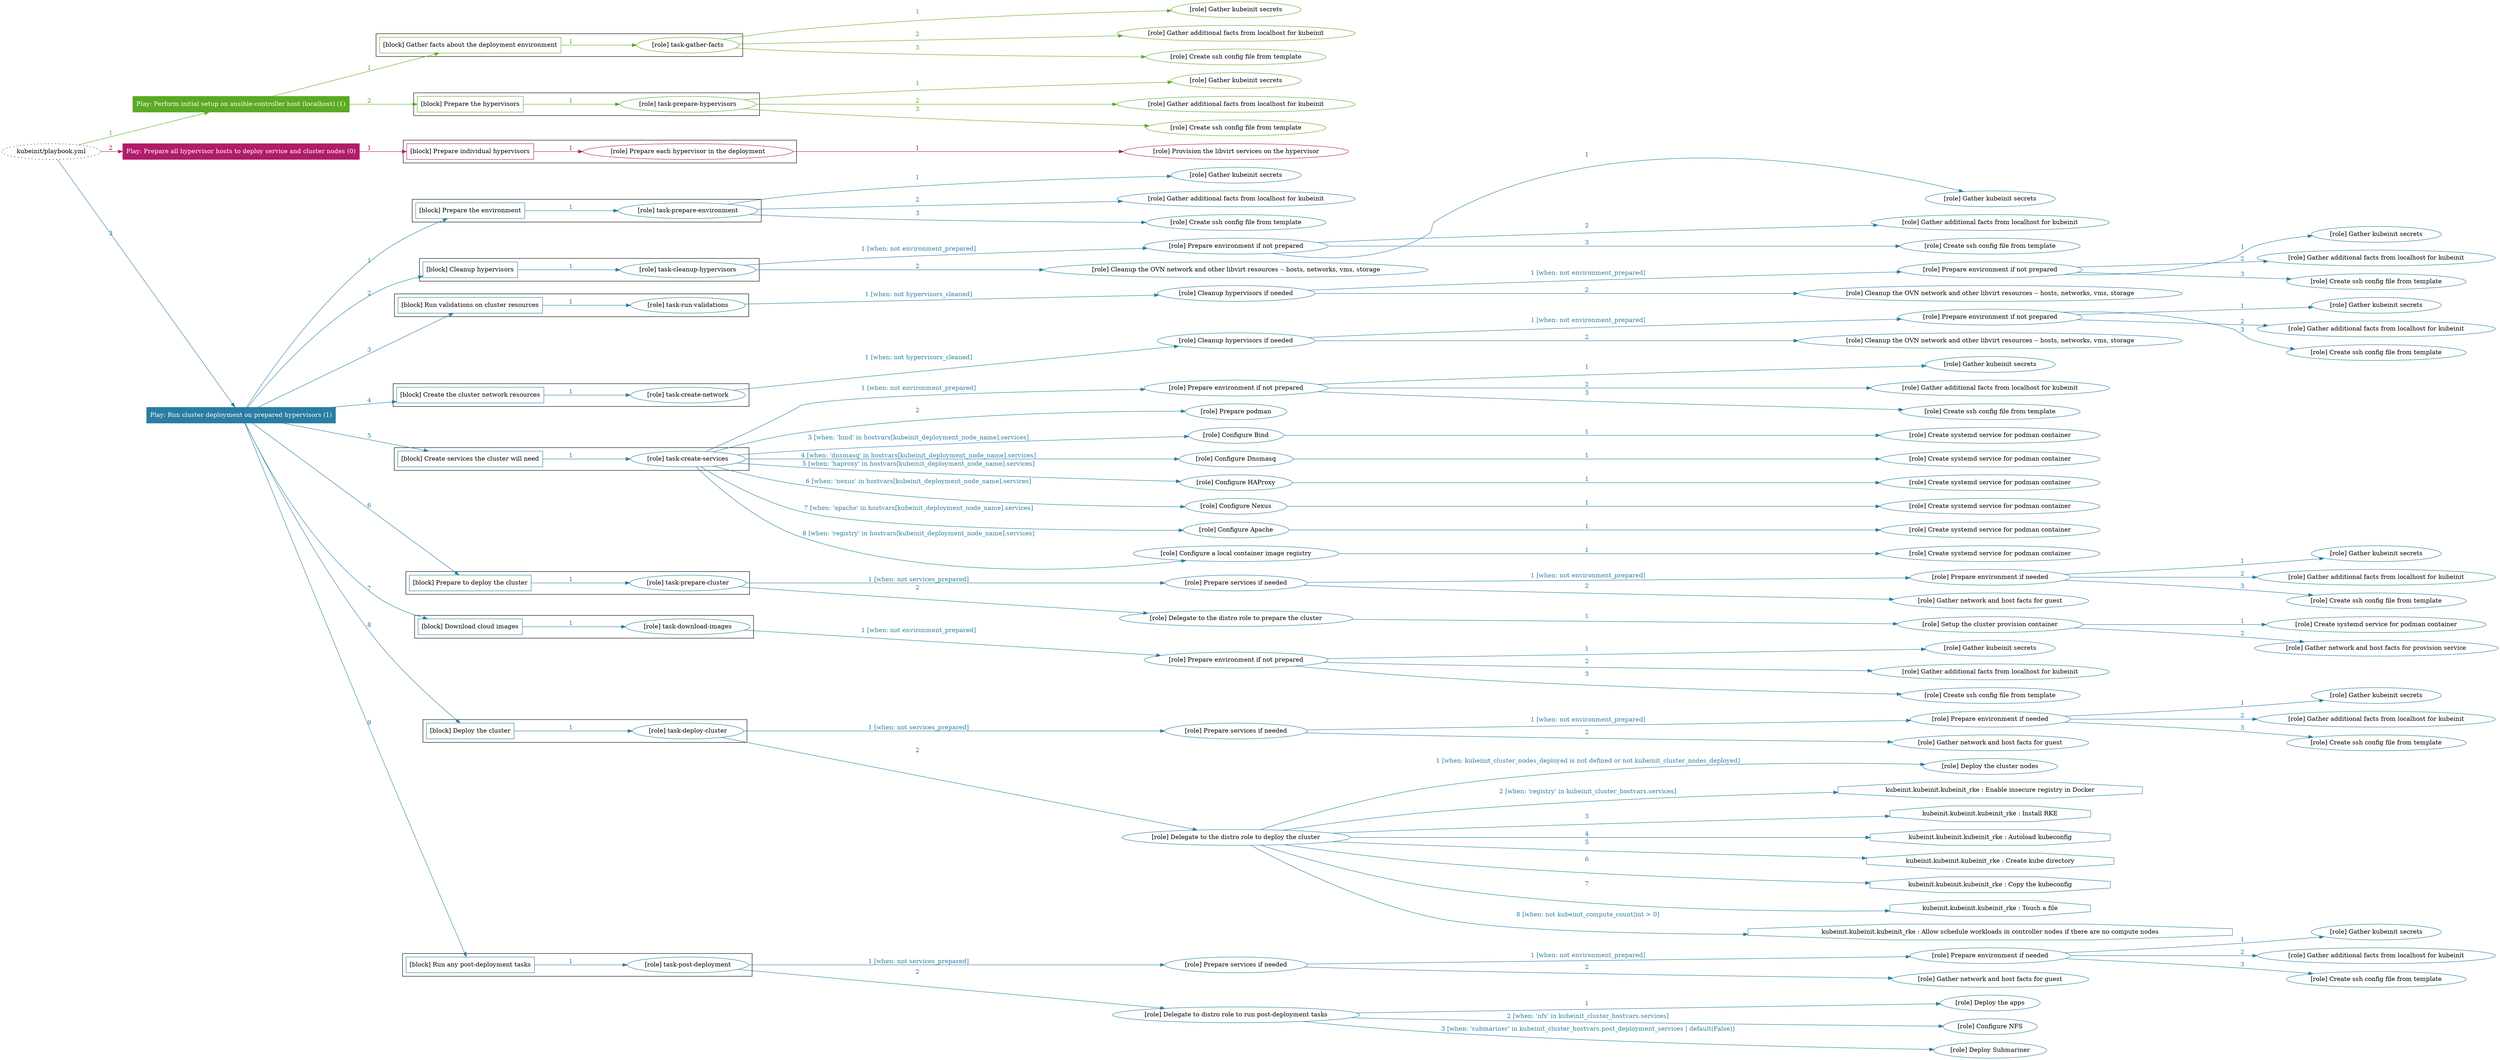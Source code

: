 digraph {
	graph [concentrate=true ordering=in rankdir=LR ratio=fill]
	edge [esep=5 sep=10]
	"kubeinit/playbook.yml" [URL="/home/runner/work/kubeinit/kubeinit/kubeinit/playbook.yml" id=playbook_17c96784 style=dotted]
	play_77491eed [label="Play: Perform initial setup on ansible-controller host (localhost) (1)" URL="/home/runner/work/kubeinit/kubeinit/kubeinit/playbook.yml" color="#5aaa22" fontcolor="#ffffff" id=play_77491eed shape=box style=filled tooltip=localhost]
	"kubeinit/playbook.yml" -> play_77491eed [label="1 " color="#5aaa22" fontcolor="#5aaa22" id=edge_b9b22451 labeltooltip="1 " tooltip="1 "]
	subgraph "Gather kubeinit secrets" {
		role_010f10ca [label="[role] Gather kubeinit secrets" URL="/home/runner/.ansible/collections/ansible_collections/kubeinit/kubeinit/roles/kubeinit_prepare/tasks/gather_kubeinit_facts.yml" color="#5aaa22" id=role_010f10ca tooltip="Gather kubeinit secrets"]
	}
	subgraph "Gather additional facts from localhost for kubeinit" {
		role_399d0f3b [label="[role] Gather additional facts from localhost for kubeinit" URL="/home/runner/.ansible/collections/ansible_collections/kubeinit/kubeinit/roles/kubeinit_prepare/tasks/gather_kubeinit_facts.yml" color="#5aaa22" id=role_399d0f3b tooltip="Gather additional facts from localhost for kubeinit"]
	}
	subgraph "Create ssh config file from template" {
		role_01bafe9a [label="[role] Create ssh config file from template" URL="/home/runner/.ansible/collections/ansible_collections/kubeinit/kubeinit/roles/kubeinit_prepare/tasks/gather_kubeinit_facts.yml" color="#5aaa22" id=role_01bafe9a tooltip="Create ssh config file from template"]
	}
	subgraph "task-gather-facts" {
		role_a83ca720 [label="[role] task-gather-facts" URL="/home/runner/work/kubeinit/kubeinit/kubeinit/playbook.yml" color="#5aaa22" id=role_a83ca720 tooltip="task-gather-facts"]
		role_a83ca720 -> role_010f10ca [label="1 " color="#5aaa22" fontcolor="#5aaa22" id=edge_f2e359c3 labeltooltip="1 " tooltip="1 "]
		role_a83ca720 -> role_399d0f3b [label="2 " color="#5aaa22" fontcolor="#5aaa22" id=edge_d7a84f28 labeltooltip="2 " tooltip="2 "]
		role_a83ca720 -> role_01bafe9a [label="3 " color="#5aaa22" fontcolor="#5aaa22" id=edge_1fde7aeb labeltooltip="3 " tooltip="3 "]
	}
	subgraph "Gather kubeinit secrets" {
		role_2a2aa34a [label="[role] Gather kubeinit secrets" URL="/home/runner/.ansible/collections/ansible_collections/kubeinit/kubeinit/roles/kubeinit_prepare/tasks/gather_kubeinit_facts.yml" color="#5aaa22" id=role_2a2aa34a tooltip="Gather kubeinit secrets"]
	}
	subgraph "Gather additional facts from localhost for kubeinit" {
		role_fb98f103 [label="[role] Gather additional facts from localhost for kubeinit" URL="/home/runner/.ansible/collections/ansible_collections/kubeinit/kubeinit/roles/kubeinit_prepare/tasks/gather_kubeinit_facts.yml" color="#5aaa22" id=role_fb98f103 tooltip="Gather additional facts from localhost for kubeinit"]
	}
	subgraph "Create ssh config file from template" {
		role_656003a0 [label="[role] Create ssh config file from template" URL="/home/runner/.ansible/collections/ansible_collections/kubeinit/kubeinit/roles/kubeinit_prepare/tasks/gather_kubeinit_facts.yml" color="#5aaa22" id=role_656003a0 tooltip="Create ssh config file from template"]
	}
	subgraph "task-prepare-hypervisors" {
		role_bb2dfaf3 [label="[role] task-prepare-hypervisors" URL="/home/runner/work/kubeinit/kubeinit/kubeinit/playbook.yml" color="#5aaa22" id=role_bb2dfaf3 tooltip="task-prepare-hypervisors"]
		role_bb2dfaf3 -> role_2a2aa34a [label="1 " color="#5aaa22" fontcolor="#5aaa22" id=edge_a7d02ee1 labeltooltip="1 " tooltip="1 "]
		role_bb2dfaf3 -> role_fb98f103 [label="2 " color="#5aaa22" fontcolor="#5aaa22" id=edge_bf2903bf labeltooltip="2 " tooltip="2 "]
		role_bb2dfaf3 -> role_656003a0 [label="3 " color="#5aaa22" fontcolor="#5aaa22" id=edge_8415d4d3 labeltooltip="3 " tooltip="3 "]
	}
	subgraph "Play: Perform initial setup on ansible-controller host (localhost) (1)" {
		play_77491eed -> block_bcf88125 [label=1 color="#5aaa22" fontcolor="#5aaa22" id=edge_2ffa8a79 labeltooltip=1 tooltip=1]
		subgraph cluster_block_bcf88125 {
			block_bcf88125 [label="[block] Gather facts about the deployment environment" URL="/home/runner/work/kubeinit/kubeinit/kubeinit/playbook.yml" color="#5aaa22" id=block_bcf88125 labeltooltip="Gather facts about the deployment environment" shape=box tooltip="Gather facts about the deployment environment"]
			block_bcf88125 -> role_a83ca720 [label="1 " color="#5aaa22" fontcolor="#5aaa22" id=edge_fefb05e7 labeltooltip="1 " tooltip="1 "]
		}
		play_77491eed -> block_7843be95 [label=2 color="#5aaa22" fontcolor="#5aaa22" id=edge_251ee281 labeltooltip=2 tooltip=2]
		subgraph cluster_block_7843be95 {
			block_7843be95 [label="[block] Prepare the hypervisors" URL="/home/runner/work/kubeinit/kubeinit/kubeinit/playbook.yml" color="#5aaa22" id=block_7843be95 labeltooltip="Prepare the hypervisors" shape=box tooltip="Prepare the hypervisors"]
			block_7843be95 -> role_bb2dfaf3 [label="1 " color="#5aaa22" fontcolor="#5aaa22" id=edge_2434dcb3 labeltooltip="1 " tooltip="1 "]
		}
	}
	play_a7db37e9 [label="Play: Prepare all hypervisor hosts to deploy service and cluster nodes (0)" URL="/home/runner/work/kubeinit/kubeinit/kubeinit/playbook.yml" color="#b11b6a" fontcolor="#ffffff" id=play_a7db37e9 shape=box style=filled tooltip="Play: Prepare all hypervisor hosts to deploy service and cluster nodes (0)"]
	"kubeinit/playbook.yml" -> play_a7db37e9 [label="2 " color="#b11b6a" fontcolor="#b11b6a" id=edge_2d1c1b5b labeltooltip="2 " tooltip="2 "]
	subgraph "Provision the libvirt services on the hypervisor" {
		role_a1be85ea [label="[role] Provision the libvirt services on the hypervisor" URL="/home/runner/.ansible/collections/ansible_collections/kubeinit/kubeinit/roles/kubeinit_prepare/tasks/prepare_hypervisor.yml" color="#b11b6a" id=role_a1be85ea tooltip="Provision the libvirt services on the hypervisor"]
	}
	subgraph "Prepare each hypervisor in the deployment" {
		role_aac36e6b [label="[role] Prepare each hypervisor in the deployment" URL="/home/runner/work/kubeinit/kubeinit/kubeinit/playbook.yml" color="#b11b6a" id=role_aac36e6b tooltip="Prepare each hypervisor in the deployment"]
		role_aac36e6b -> role_a1be85ea [label="1 " color="#b11b6a" fontcolor="#b11b6a" id=edge_8ebe1e64 labeltooltip="1 " tooltip="1 "]
	}
	subgraph "Play: Prepare all hypervisor hosts to deploy service and cluster nodes (0)" {
		play_a7db37e9 -> block_8566c6f6 [label=1 color="#b11b6a" fontcolor="#b11b6a" id=edge_8c722bc6 labeltooltip=1 tooltip=1]
		subgraph cluster_block_8566c6f6 {
			block_8566c6f6 [label="[block] Prepare individual hypervisors" URL="/home/runner/work/kubeinit/kubeinit/kubeinit/playbook.yml" color="#b11b6a" id=block_8566c6f6 labeltooltip="Prepare individual hypervisors" shape=box tooltip="Prepare individual hypervisors"]
			block_8566c6f6 -> role_aac36e6b [label="1 " color="#b11b6a" fontcolor="#b11b6a" id=edge_4710cbb8 labeltooltip="1 " tooltip="1 "]
		}
	}
	play_022b2c1c [label="Play: Run cluster deployment on prepared hypervisors (1)" URL="/home/runner/work/kubeinit/kubeinit/kubeinit/playbook.yml" color="#2a7da2" fontcolor="#ffffff" id=play_022b2c1c shape=box style=filled tooltip=localhost]
	"kubeinit/playbook.yml" -> play_022b2c1c [label="3 " color="#2a7da2" fontcolor="#2a7da2" id=edge_e1252b72 labeltooltip="3 " tooltip="3 "]
	subgraph "Gather kubeinit secrets" {
		role_6cf09c3c [label="[role] Gather kubeinit secrets" URL="/home/runner/.ansible/collections/ansible_collections/kubeinit/kubeinit/roles/kubeinit_prepare/tasks/gather_kubeinit_facts.yml" color="#2a7da2" id=role_6cf09c3c tooltip="Gather kubeinit secrets"]
	}
	subgraph "Gather additional facts from localhost for kubeinit" {
		role_9a3c22f9 [label="[role] Gather additional facts from localhost for kubeinit" URL="/home/runner/.ansible/collections/ansible_collections/kubeinit/kubeinit/roles/kubeinit_prepare/tasks/gather_kubeinit_facts.yml" color="#2a7da2" id=role_9a3c22f9 tooltip="Gather additional facts from localhost for kubeinit"]
	}
	subgraph "Create ssh config file from template" {
		role_8b0f918f [label="[role] Create ssh config file from template" URL="/home/runner/.ansible/collections/ansible_collections/kubeinit/kubeinit/roles/kubeinit_prepare/tasks/gather_kubeinit_facts.yml" color="#2a7da2" id=role_8b0f918f tooltip="Create ssh config file from template"]
	}
	subgraph "task-prepare-environment" {
		role_ede03954 [label="[role] task-prepare-environment" URL="/home/runner/work/kubeinit/kubeinit/kubeinit/playbook.yml" color="#2a7da2" id=role_ede03954 tooltip="task-prepare-environment"]
		role_ede03954 -> role_6cf09c3c [label="1 " color="#2a7da2" fontcolor="#2a7da2" id=edge_3b803fa4 labeltooltip="1 " tooltip="1 "]
		role_ede03954 -> role_9a3c22f9 [label="2 " color="#2a7da2" fontcolor="#2a7da2" id=edge_bc1b309b labeltooltip="2 " tooltip="2 "]
		role_ede03954 -> role_8b0f918f [label="3 " color="#2a7da2" fontcolor="#2a7da2" id=edge_3fe2ad9d labeltooltip="3 " tooltip="3 "]
	}
	subgraph "Gather kubeinit secrets" {
		role_bdcfa34c [label="[role] Gather kubeinit secrets" URL="/home/runner/.ansible/collections/ansible_collections/kubeinit/kubeinit/roles/kubeinit_prepare/tasks/gather_kubeinit_facts.yml" color="#2a7da2" id=role_bdcfa34c tooltip="Gather kubeinit secrets"]
	}
	subgraph "Gather additional facts from localhost for kubeinit" {
		role_be23842f [label="[role] Gather additional facts from localhost for kubeinit" URL="/home/runner/.ansible/collections/ansible_collections/kubeinit/kubeinit/roles/kubeinit_prepare/tasks/gather_kubeinit_facts.yml" color="#2a7da2" id=role_be23842f tooltip="Gather additional facts from localhost for kubeinit"]
	}
	subgraph "Create ssh config file from template" {
		role_3567080c [label="[role] Create ssh config file from template" URL="/home/runner/.ansible/collections/ansible_collections/kubeinit/kubeinit/roles/kubeinit_prepare/tasks/gather_kubeinit_facts.yml" color="#2a7da2" id=role_3567080c tooltip="Create ssh config file from template"]
	}
	subgraph "Prepare environment if not prepared" {
		role_73759715 [label="[role] Prepare environment if not prepared" URL="/home/runner/.ansible/collections/ansible_collections/kubeinit/kubeinit/roles/kubeinit_prepare/tasks/cleanup_hypervisors.yml" color="#2a7da2" id=role_73759715 tooltip="Prepare environment if not prepared"]
		role_73759715 -> role_bdcfa34c [label="1 " color="#2a7da2" fontcolor="#2a7da2" id=edge_7ef27d9a labeltooltip="1 " tooltip="1 "]
		role_73759715 -> role_be23842f [label="2 " color="#2a7da2" fontcolor="#2a7da2" id=edge_d264904c labeltooltip="2 " tooltip="2 "]
		role_73759715 -> role_3567080c [label="3 " color="#2a7da2" fontcolor="#2a7da2" id=edge_3162a91a labeltooltip="3 " tooltip="3 "]
	}
	subgraph "Cleanup the OVN network and other libvirt resources -- hosts, networks, vms, storage" {
		role_83e9fc64 [label="[role] Cleanup the OVN network and other libvirt resources -- hosts, networks, vms, storage" URL="/home/runner/.ansible/collections/ansible_collections/kubeinit/kubeinit/roles/kubeinit_prepare/tasks/cleanup_hypervisors.yml" color="#2a7da2" id=role_83e9fc64 tooltip="Cleanup the OVN network and other libvirt resources -- hosts, networks, vms, storage"]
	}
	subgraph "task-cleanup-hypervisors" {
		role_bb4ea113 [label="[role] task-cleanup-hypervisors" URL="/home/runner/work/kubeinit/kubeinit/kubeinit/playbook.yml" color="#2a7da2" id=role_bb4ea113 tooltip="task-cleanup-hypervisors"]
		role_bb4ea113 -> role_73759715 [label="1 [when: not environment_prepared]" color="#2a7da2" fontcolor="#2a7da2" id=edge_c28b2eb6 labeltooltip="1 [when: not environment_prepared]" tooltip="1 [when: not environment_prepared]"]
		role_bb4ea113 -> role_83e9fc64 [label="2 " color="#2a7da2" fontcolor="#2a7da2" id=edge_feff3a68 labeltooltip="2 " tooltip="2 "]
	}
	subgraph "Gather kubeinit secrets" {
		role_bf75ba80 [label="[role] Gather kubeinit secrets" URL="/home/runner/.ansible/collections/ansible_collections/kubeinit/kubeinit/roles/kubeinit_prepare/tasks/gather_kubeinit_facts.yml" color="#2a7da2" id=role_bf75ba80 tooltip="Gather kubeinit secrets"]
	}
	subgraph "Gather additional facts from localhost for kubeinit" {
		role_d06ac093 [label="[role] Gather additional facts from localhost for kubeinit" URL="/home/runner/.ansible/collections/ansible_collections/kubeinit/kubeinit/roles/kubeinit_prepare/tasks/gather_kubeinit_facts.yml" color="#2a7da2" id=role_d06ac093 tooltip="Gather additional facts from localhost for kubeinit"]
	}
	subgraph "Create ssh config file from template" {
		role_9cdb367f [label="[role] Create ssh config file from template" URL="/home/runner/.ansible/collections/ansible_collections/kubeinit/kubeinit/roles/kubeinit_prepare/tasks/gather_kubeinit_facts.yml" color="#2a7da2" id=role_9cdb367f tooltip="Create ssh config file from template"]
	}
	subgraph "Prepare environment if not prepared" {
		role_56cca778 [label="[role] Prepare environment if not prepared" URL="/home/runner/.ansible/collections/ansible_collections/kubeinit/kubeinit/roles/kubeinit_prepare/tasks/cleanup_hypervisors.yml" color="#2a7da2" id=role_56cca778 tooltip="Prepare environment if not prepared"]
		role_56cca778 -> role_bf75ba80 [label="1 " color="#2a7da2" fontcolor="#2a7da2" id=edge_d51758a8 labeltooltip="1 " tooltip="1 "]
		role_56cca778 -> role_d06ac093 [label="2 " color="#2a7da2" fontcolor="#2a7da2" id=edge_1248e8f6 labeltooltip="2 " tooltip="2 "]
		role_56cca778 -> role_9cdb367f [label="3 " color="#2a7da2" fontcolor="#2a7da2" id=edge_3a158aa3 labeltooltip="3 " tooltip="3 "]
	}
	subgraph "Cleanup the OVN network and other libvirt resources -- hosts, networks, vms, storage" {
		role_aafecb12 [label="[role] Cleanup the OVN network and other libvirt resources -- hosts, networks, vms, storage" URL="/home/runner/.ansible/collections/ansible_collections/kubeinit/kubeinit/roles/kubeinit_prepare/tasks/cleanup_hypervisors.yml" color="#2a7da2" id=role_aafecb12 tooltip="Cleanup the OVN network and other libvirt resources -- hosts, networks, vms, storage"]
	}
	subgraph "Cleanup hypervisors if needed" {
		role_97bed82f [label="[role] Cleanup hypervisors if needed" URL="/home/runner/.ansible/collections/ansible_collections/kubeinit/kubeinit/roles/kubeinit_validations/tasks/main.yml" color="#2a7da2" id=role_97bed82f tooltip="Cleanup hypervisors if needed"]
		role_97bed82f -> role_56cca778 [label="1 [when: not environment_prepared]" color="#2a7da2" fontcolor="#2a7da2" id=edge_40aa859e labeltooltip="1 [when: not environment_prepared]" tooltip="1 [when: not environment_prepared]"]
		role_97bed82f -> role_aafecb12 [label="2 " color="#2a7da2" fontcolor="#2a7da2" id=edge_822a46cd labeltooltip="2 " tooltip="2 "]
	}
	subgraph "task-run-validations" {
		role_c7cd1027 [label="[role] task-run-validations" URL="/home/runner/work/kubeinit/kubeinit/kubeinit/playbook.yml" color="#2a7da2" id=role_c7cd1027 tooltip="task-run-validations"]
		role_c7cd1027 -> role_97bed82f [label="1 [when: not hypervisors_cleaned]" color="#2a7da2" fontcolor="#2a7da2" id=edge_b07f6e57 labeltooltip="1 [when: not hypervisors_cleaned]" tooltip="1 [when: not hypervisors_cleaned]"]
	}
	subgraph "Gather kubeinit secrets" {
		role_6fb55ca1 [label="[role] Gather kubeinit secrets" URL="/home/runner/.ansible/collections/ansible_collections/kubeinit/kubeinit/roles/kubeinit_prepare/tasks/gather_kubeinit_facts.yml" color="#2a7da2" id=role_6fb55ca1 tooltip="Gather kubeinit secrets"]
	}
	subgraph "Gather additional facts from localhost for kubeinit" {
		role_3536e2f0 [label="[role] Gather additional facts from localhost for kubeinit" URL="/home/runner/.ansible/collections/ansible_collections/kubeinit/kubeinit/roles/kubeinit_prepare/tasks/gather_kubeinit_facts.yml" color="#2a7da2" id=role_3536e2f0 tooltip="Gather additional facts from localhost for kubeinit"]
	}
	subgraph "Create ssh config file from template" {
		role_1c5fe2ae [label="[role] Create ssh config file from template" URL="/home/runner/.ansible/collections/ansible_collections/kubeinit/kubeinit/roles/kubeinit_prepare/tasks/gather_kubeinit_facts.yml" color="#2a7da2" id=role_1c5fe2ae tooltip="Create ssh config file from template"]
	}
	subgraph "Prepare environment if not prepared" {
		role_9ebda597 [label="[role] Prepare environment if not prepared" URL="/home/runner/.ansible/collections/ansible_collections/kubeinit/kubeinit/roles/kubeinit_prepare/tasks/cleanup_hypervisors.yml" color="#2a7da2" id=role_9ebda597 tooltip="Prepare environment if not prepared"]
		role_9ebda597 -> role_6fb55ca1 [label="1 " color="#2a7da2" fontcolor="#2a7da2" id=edge_c22968f5 labeltooltip="1 " tooltip="1 "]
		role_9ebda597 -> role_3536e2f0 [label="2 " color="#2a7da2" fontcolor="#2a7da2" id=edge_27132d54 labeltooltip="2 " tooltip="2 "]
		role_9ebda597 -> role_1c5fe2ae [label="3 " color="#2a7da2" fontcolor="#2a7da2" id=edge_da7d6b30 labeltooltip="3 " tooltip="3 "]
	}
	subgraph "Cleanup the OVN network and other libvirt resources -- hosts, networks, vms, storage" {
		role_ab019db7 [label="[role] Cleanup the OVN network and other libvirt resources -- hosts, networks, vms, storage" URL="/home/runner/.ansible/collections/ansible_collections/kubeinit/kubeinit/roles/kubeinit_prepare/tasks/cleanup_hypervisors.yml" color="#2a7da2" id=role_ab019db7 tooltip="Cleanup the OVN network and other libvirt resources -- hosts, networks, vms, storage"]
	}
	subgraph "Cleanup hypervisors if needed" {
		role_25e1427f [label="[role] Cleanup hypervisors if needed" URL="/home/runner/.ansible/collections/ansible_collections/kubeinit/kubeinit/roles/kubeinit_libvirt/tasks/create_network.yml" color="#2a7da2" id=role_25e1427f tooltip="Cleanup hypervisors if needed"]
		role_25e1427f -> role_9ebda597 [label="1 [when: not environment_prepared]" color="#2a7da2" fontcolor="#2a7da2" id=edge_535d81a6 labeltooltip="1 [when: not environment_prepared]" tooltip="1 [when: not environment_prepared]"]
		role_25e1427f -> role_ab019db7 [label="2 " color="#2a7da2" fontcolor="#2a7da2" id=edge_22d8e839 labeltooltip="2 " tooltip="2 "]
	}
	subgraph "task-create-network" {
		role_d77b6f84 [label="[role] task-create-network" URL="/home/runner/work/kubeinit/kubeinit/kubeinit/playbook.yml" color="#2a7da2" id=role_d77b6f84 tooltip="task-create-network"]
		role_d77b6f84 -> role_25e1427f [label="1 [when: not hypervisors_cleaned]" color="#2a7da2" fontcolor="#2a7da2" id=edge_63b6e483 labeltooltip="1 [when: not hypervisors_cleaned]" tooltip="1 [when: not hypervisors_cleaned]"]
	}
	subgraph "Gather kubeinit secrets" {
		role_3e529ff2 [label="[role] Gather kubeinit secrets" URL="/home/runner/.ansible/collections/ansible_collections/kubeinit/kubeinit/roles/kubeinit_prepare/tasks/gather_kubeinit_facts.yml" color="#2a7da2" id=role_3e529ff2 tooltip="Gather kubeinit secrets"]
	}
	subgraph "Gather additional facts from localhost for kubeinit" {
		role_299638a3 [label="[role] Gather additional facts from localhost for kubeinit" URL="/home/runner/.ansible/collections/ansible_collections/kubeinit/kubeinit/roles/kubeinit_prepare/tasks/gather_kubeinit_facts.yml" color="#2a7da2" id=role_299638a3 tooltip="Gather additional facts from localhost for kubeinit"]
	}
	subgraph "Create ssh config file from template" {
		role_69fc6cd5 [label="[role] Create ssh config file from template" URL="/home/runner/.ansible/collections/ansible_collections/kubeinit/kubeinit/roles/kubeinit_prepare/tasks/gather_kubeinit_facts.yml" color="#2a7da2" id=role_69fc6cd5 tooltip="Create ssh config file from template"]
	}
	subgraph "Prepare environment if not prepared" {
		role_3a041237 [label="[role] Prepare environment if not prepared" URL="/home/runner/.ansible/collections/ansible_collections/kubeinit/kubeinit/roles/kubeinit_services/tasks/main.yml" color="#2a7da2" id=role_3a041237 tooltip="Prepare environment if not prepared"]
		role_3a041237 -> role_3e529ff2 [label="1 " color="#2a7da2" fontcolor="#2a7da2" id=edge_31a2d649 labeltooltip="1 " tooltip="1 "]
		role_3a041237 -> role_299638a3 [label="2 " color="#2a7da2" fontcolor="#2a7da2" id=edge_fcc72587 labeltooltip="2 " tooltip="2 "]
		role_3a041237 -> role_69fc6cd5 [label="3 " color="#2a7da2" fontcolor="#2a7da2" id=edge_129d3959 labeltooltip="3 " tooltip="3 "]
	}
	subgraph "Prepare podman" {
		role_476f9d31 [label="[role] Prepare podman" URL="/home/runner/.ansible/collections/ansible_collections/kubeinit/kubeinit/roles/kubeinit_services/tasks/00_create_service_pod.yml" color="#2a7da2" id=role_476f9d31 tooltip="Prepare podman"]
	}
	subgraph "Create systemd service for podman container" {
		role_4fb83317 [label="[role] Create systemd service for podman container" URL="/home/runner/.ansible/collections/ansible_collections/kubeinit/kubeinit/roles/kubeinit_bind/tasks/main.yml" color="#2a7da2" id=role_4fb83317 tooltip="Create systemd service for podman container"]
	}
	subgraph "Configure Bind" {
		role_f2176867 [label="[role] Configure Bind" URL="/home/runner/.ansible/collections/ansible_collections/kubeinit/kubeinit/roles/kubeinit_services/tasks/start_services_containers.yml" color="#2a7da2" id=role_f2176867 tooltip="Configure Bind"]
		role_f2176867 -> role_4fb83317 [label="1 " color="#2a7da2" fontcolor="#2a7da2" id=edge_64c4d632 labeltooltip="1 " tooltip="1 "]
	}
	subgraph "Create systemd service for podman container" {
		role_83088dcb [label="[role] Create systemd service for podman container" URL="/home/runner/.ansible/collections/ansible_collections/kubeinit/kubeinit/roles/kubeinit_dnsmasq/tasks/main.yml" color="#2a7da2" id=role_83088dcb tooltip="Create systemd service for podman container"]
	}
	subgraph "Configure Dnsmasq" {
		role_6344742e [label="[role] Configure Dnsmasq" URL="/home/runner/.ansible/collections/ansible_collections/kubeinit/kubeinit/roles/kubeinit_services/tasks/start_services_containers.yml" color="#2a7da2" id=role_6344742e tooltip="Configure Dnsmasq"]
		role_6344742e -> role_83088dcb [label="1 " color="#2a7da2" fontcolor="#2a7da2" id=edge_dc2d3efb labeltooltip="1 " tooltip="1 "]
	}
	subgraph "Create systemd service for podman container" {
		role_6529af34 [label="[role] Create systemd service for podman container" URL="/home/runner/.ansible/collections/ansible_collections/kubeinit/kubeinit/roles/kubeinit_haproxy/tasks/main.yml" color="#2a7da2" id=role_6529af34 tooltip="Create systemd service for podman container"]
	}
	subgraph "Configure HAProxy" {
		role_67da349c [label="[role] Configure HAProxy" URL="/home/runner/.ansible/collections/ansible_collections/kubeinit/kubeinit/roles/kubeinit_services/tasks/start_services_containers.yml" color="#2a7da2" id=role_67da349c tooltip="Configure HAProxy"]
		role_67da349c -> role_6529af34 [label="1 " color="#2a7da2" fontcolor="#2a7da2" id=edge_13891b1d labeltooltip="1 " tooltip="1 "]
	}
	subgraph "Create systemd service for podman container" {
		role_23d42ec1 [label="[role] Create systemd service for podman container" URL="/home/runner/.ansible/collections/ansible_collections/kubeinit/kubeinit/roles/kubeinit_nexus/tasks/main.yml" color="#2a7da2" id=role_23d42ec1 tooltip="Create systemd service for podman container"]
	}
	subgraph "Configure Nexus" {
		role_d651bd5a [label="[role] Configure Nexus" URL="/home/runner/.ansible/collections/ansible_collections/kubeinit/kubeinit/roles/kubeinit_services/tasks/start_services_containers.yml" color="#2a7da2" id=role_d651bd5a tooltip="Configure Nexus"]
		role_d651bd5a -> role_23d42ec1 [label="1 " color="#2a7da2" fontcolor="#2a7da2" id=edge_a85eb536 labeltooltip="1 " tooltip="1 "]
	}
	subgraph "Create systemd service for podman container" {
		role_f07ad4a4 [label="[role] Create systemd service for podman container" URL="/home/runner/.ansible/collections/ansible_collections/kubeinit/kubeinit/roles/kubeinit_apache/tasks/main.yml" color="#2a7da2" id=role_f07ad4a4 tooltip="Create systemd service for podman container"]
	}
	subgraph "Configure Apache" {
		role_30d9362d [label="[role] Configure Apache" URL="/home/runner/.ansible/collections/ansible_collections/kubeinit/kubeinit/roles/kubeinit_services/tasks/start_services_containers.yml" color="#2a7da2" id=role_30d9362d tooltip="Configure Apache"]
		role_30d9362d -> role_f07ad4a4 [label="1 " color="#2a7da2" fontcolor="#2a7da2" id=edge_ca0192bb labeltooltip="1 " tooltip="1 "]
	}
	subgraph "Create systemd service for podman container" {
		role_05140642 [label="[role] Create systemd service for podman container" URL="/home/runner/.ansible/collections/ansible_collections/kubeinit/kubeinit/roles/kubeinit_registry/tasks/main.yml" color="#2a7da2" id=role_05140642 tooltip="Create systemd service for podman container"]
	}
	subgraph "Configure a local container image registry" {
		role_a17b5709 [label="[role] Configure a local container image registry" URL="/home/runner/.ansible/collections/ansible_collections/kubeinit/kubeinit/roles/kubeinit_services/tasks/start_services_containers.yml" color="#2a7da2" id=role_a17b5709 tooltip="Configure a local container image registry"]
		role_a17b5709 -> role_05140642 [label="1 " color="#2a7da2" fontcolor="#2a7da2" id=edge_d07334e3 labeltooltip="1 " tooltip="1 "]
	}
	subgraph "task-create-services" {
		role_ef91f20f [label="[role] task-create-services" URL="/home/runner/work/kubeinit/kubeinit/kubeinit/playbook.yml" color="#2a7da2" id=role_ef91f20f tooltip="task-create-services"]
		role_ef91f20f -> role_3a041237 [label="1 [when: not environment_prepared]" color="#2a7da2" fontcolor="#2a7da2" id=edge_4a9178dc labeltooltip="1 [when: not environment_prepared]" tooltip="1 [when: not environment_prepared]"]
		role_ef91f20f -> role_476f9d31 [label="2 " color="#2a7da2" fontcolor="#2a7da2" id=edge_62c9f1b4 labeltooltip="2 " tooltip="2 "]
		role_ef91f20f -> role_f2176867 [label="3 [when: 'bind' in hostvars[kubeinit_deployment_node_name].services]" color="#2a7da2" fontcolor="#2a7da2" id=edge_78dc7600 labeltooltip="3 [when: 'bind' in hostvars[kubeinit_deployment_node_name].services]" tooltip="3 [when: 'bind' in hostvars[kubeinit_deployment_node_name].services]"]
		role_ef91f20f -> role_6344742e [label="4 [when: 'dnsmasq' in hostvars[kubeinit_deployment_node_name].services]" color="#2a7da2" fontcolor="#2a7da2" id=edge_ff554d29 labeltooltip="4 [when: 'dnsmasq' in hostvars[kubeinit_deployment_node_name].services]" tooltip="4 [when: 'dnsmasq' in hostvars[kubeinit_deployment_node_name].services]"]
		role_ef91f20f -> role_67da349c [label="5 [when: 'haproxy' in hostvars[kubeinit_deployment_node_name].services]" color="#2a7da2" fontcolor="#2a7da2" id=edge_f20e2c3f labeltooltip="5 [when: 'haproxy' in hostvars[kubeinit_deployment_node_name].services]" tooltip="5 [when: 'haproxy' in hostvars[kubeinit_deployment_node_name].services]"]
		role_ef91f20f -> role_d651bd5a [label="6 [when: 'nexus' in hostvars[kubeinit_deployment_node_name].services]" color="#2a7da2" fontcolor="#2a7da2" id=edge_17d724e7 labeltooltip="6 [when: 'nexus' in hostvars[kubeinit_deployment_node_name].services]" tooltip="6 [when: 'nexus' in hostvars[kubeinit_deployment_node_name].services]"]
		role_ef91f20f -> role_30d9362d [label="7 [when: 'apache' in hostvars[kubeinit_deployment_node_name].services]" color="#2a7da2" fontcolor="#2a7da2" id=edge_4f3165bb labeltooltip="7 [when: 'apache' in hostvars[kubeinit_deployment_node_name].services]" tooltip="7 [when: 'apache' in hostvars[kubeinit_deployment_node_name].services]"]
		role_ef91f20f -> role_a17b5709 [label="8 [when: 'registry' in hostvars[kubeinit_deployment_node_name].services]" color="#2a7da2" fontcolor="#2a7da2" id=edge_a44e1bb6 labeltooltip="8 [when: 'registry' in hostvars[kubeinit_deployment_node_name].services]" tooltip="8 [when: 'registry' in hostvars[kubeinit_deployment_node_name].services]"]
	}
	subgraph "Gather kubeinit secrets" {
		role_94d9f834 [label="[role] Gather kubeinit secrets" URL="/home/runner/.ansible/collections/ansible_collections/kubeinit/kubeinit/roles/kubeinit_prepare/tasks/gather_kubeinit_facts.yml" color="#2a7da2" id=role_94d9f834 tooltip="Gather kubeinit secrets"]
	}
	subgraph "Gather additional facts from localhost for kubeinit" {
		role_ec94bce1 [label="[role] Gather additional facts from localhost for kubeinit" URL="/home/runner/.ansible/collections/ansible_collections/kubeinit/kubeinit/roles/kubeinit_prepare/tasks/gather_kubeinit_facts.yml" color="#2a7da2" id=role_ec94bce1 tooltip="Gather additional facts from localhost for kubeinit"]
	}
	subgraph "Create ssh config file from template" {
		role_7d9a1206 [label="[role] Create ssh config file from template" URL="/home/runner/.ansible/collections/ansible_collections/kubeinit/kubeinit/roles/kubeinit_prepare/tasks/gather_kubeinit_facts.yml" color="#2a7da2" id=role_7d9a1206 tooltip="Create ssh config file from template"]
	}
	subgraph "Prepare environment if needed" {
		role_29511cd5 [label="[role] Prepare environment if needed" URL="/home/runner/.ansible/collections/ansible_collections/kubeinit/kubeinit/roles/kubeinit_services/tasks/prepare_services.yml" color="#2a7da2" id=role_29511cd5 tooltip="Prepare environment if needed"]
		role_29511cd5 -> role_94d9f834 [label="1 " color="#2a7da2" fontcolor="#2a7da2" id=edge_ac0dac19 labeltooltip="1 " tooltip="1 "]
		role_29511cd5 -> role_ec94bce1 [label="2 " color="#2a7da2" fontcolor="#2a7da2" id=edge_ea893ebf labeltooltip="2 " tooltip="2 "]
		role_29511cd5 -> role_7d9a1206 [label="3 " color="#2a7da2" fontcolor="#2a7da2" id=edge_1f249aa3 labeltooltip="3 " tooltip="3 "]
	}
	subgraph "Gather network and host facts for guest" {
		role_5865ac52 [label="[role] Gather network and host facts for guest" URL="/home/runner/.ansible/collections/ansible_collections/kubeinit/kubeinit/roles/kubeinit_services/tasks/prepare_services.yml" color="#2a7da2" id=role_5865ac52 tooltip="Gather network and host facts for guest"]
	}
	subgraph "Prepare services if needed" {
		role_048eeaf1 [label="[role] Prepare services if needed" URL="/home/runner/.ansible/collections/ansible_collections/kubeinit/kubeinit/roles/kubeinit_prepare/tasks/prepare_cluster.yml" color="#2a7da2" id=role_048eeaf1 tooltip="Prepare services if needed"]
		role_048eeaf1 -> role_29511cd5 [label="1 [when: not environment_prepared]" color="#2a7da2" fontcolor="#2a7da2" id=edge_fdcdb6f1 labeltooltip="1 [when: not environment_prepared]" tooltip="1 [when: not environment_prepared]"]
		role_048eeaf1 -> role_5865ac52 [label="2 " color="#2a7da2" fontcolor="#2a7da2" id=edge_4f1eefc7 labeltooltip="2 " tooltip="2 "]
	}
	subgraph "Create systemd service for podman container" {
		role_2f684f91 [label="[role] Create systemd service for podman container" URL="/home/runner/.ansible/collections/ansible_collections/kubeinit/kubeinit/roles/kubeinit_services/tasks/create_provision_container.yml" color="#2a7da2" id=role_2f684f91 tooltip="Create systemd service for podman container"]
	}
	subgraph "Gather network and host facts for provision service" {
		role_e3b0343e [label="[role] Gather network and host facts for provision service" URL="/home/runner/.ansible/collections/ansible_collections/kubeinit/kubeinit/roles/kubeinit_services/tasks/create_provision_container.yml" color="#2a7da2" id=role_e3b0343e tooltip="Gather network and host facts for provision service"]
	}
	subgraph "Setup the cluster provision container" {
		role_8ec9678c [label="[role] Setup the cluster provision container" URL="/home/runner/.ansible/collections/ansible_collections/kubeinit/kubeinit/roles/kubeinit_rke/tasks/prepare_cluster.yml" color="#2a7da2" id=role_8ec9678c tooltip="Setup the cluster provision container"]
		role_8ec9678c -> role_2f684f91 [label="1 " color="#2a7da2" fontcolor="#2a7da2" id=edge_573b7f2a labeltooltip="1 " tooltip="1 "]
		role_8ec9678c -> role_e3b0343e [label="2 " color="#2a7da2" fontcolor="#2a7da2" id=edge_364e80dd labeltooltip="2 " tooltip="2 "]
	}
	subgraph "Delegate to the distro role to prepare the cluster" {
		role_778ed158 [label="[role] Delegate to the distro role to prepare the cluster" URL="/home/runner/.ansible/collections/ansible_collections/kubeinit/kubeinit/roles/kubeinit_prepare/tasks/prepare_cluster.yml" color="#2a7da2" id=role_778ed158 tooltip="Delegate to the distro role to prepare the cluster"]
		role_778ed158 -> role_8ec9678c [label="1 " color="#2a7da2" fontcolor="#2a7da2" id=edge_aad2183c labeltooltip="1 " tooltip="1 "]
	}
	subgraph "task-prepare-cluster" {
		role_fd3ba3ab [label="[role] task-prepare-cluster" URL="/home/runner/work/kubeinit/kubeinit/kubeinit/playbook.yml" color="#2a7da2" id=role_fd3ba3ab tooltip="task-prepare-cluster"]
		role_fd3ba3ab -> role_048eeaf1 [label="1 [when: not services_prepared]" color="#2a7da2" fontcolor="#2a7da2" id=edge_3ea3fcae labeltooltip="1 [when: not services_prepared]" tooltip="1 [when: not services_prepared]"]
		role_fd3ba3ab -> role_778ed158 [label="2 " color="#2a7da2" fontcolor="#2a7da2" id=edge_6355bfc4 labeltooltip="2 " tooltip="2 "]
	}
	subgraph "Gather kubeinit secrets" {
		role_c7917724 [label="[role] Gather kubeinit secrets" URL="/home/runner/.ansible/collections/ansible_collections/kubeinit/kubeinit/roles/kubeinit_prepare/tasks/gather_kubeinit_facts.yml" color="#2a7da2" id=role_c7917724 tooltip="Gather kubeinit secrets"]
	}
	subgraph "Gather additional facts from localhost for kubeinit" {
		role_009cdf4c [label="[role] Gather additional facts from localhost for kubeinit" URL="/home/runner/.ansible/collections/ansible_collections/kubeinit/kubeinit/roles/kubeinit_prepare/tasks/gather_kubeinit_facts.yml" color="#2a7da2" id=role_009cdf4c tooltip="Gather additional facts from localhost for kubeinit"]
	}
	subgraph "Create ssh config file from template" {
		role_367382ae [label="[role] Create ssh config file from template" URL="/home/runner/.ansible/collections/ansible_collections/kubeinit/kubeinit/roles/kubeinit_prepare/tasks/gather_kubeinit_facts.yml" color="#2a7da2" id=role_367382ae tooltip="Create ssh config file from template"]
	}
	subgraph "Prepare environment if not prepared" {
		role_1b0b7a77 [label="[role] Prepare environment if not prepared" URL="/home/runner/.ansible/collections/ansible_collections/kubeinit/kubeinit/roles/kubeinit_libvirt/tasks/download_cloud_images.yml" color="#2a7da2" id=role_1b0b7a77 tooltip="Prepare environment if not prepared"]
		role_1b0b7a77 -> role_c7917724 [label="1 " color="#2a7da2" fontcolor="#2a7da2" id=edge_e5a6c108 labeltooltip="1 " tooltip="1 "]
		role_1b0b7a77 -> role_009cdf4c [label="2 " color="#2a7da2" fontcolor="#2a7da2" id=edge_02aee554 labeltooltip="2 " tooltip="2 "]
		role_1b0b7a77 -> role_367382ae [label="3 " color="#2a7da2" fontcolor="#2a7da2" id=edge_12172fcd labeltooltip="3 " tooltip="3 "]
	}
	subgraph "task-download-images" {
		role_aa38f852 [label="[role] task-download-images" URL="/home/runner/work/kubeinit/kubeinit/kubeinit/playbook.yml" color="#2a7da2" id=role_aa38f852 tooltip="task-download-images"]
		role_aa38f852 -> role_1b0b7a77 [label="1 [when: not environment_prepared]" color="#2a7da2" fontcolor="#2a7da2" id=edge_3174e342 labeltooltip="1 [when: not environment_prepared]" tooltip="1 [when: not environment_prepared]"]
	}
	subgraph "Gather kubeinit secrets" {
		role_bb56f2e0 [label="[role] Gather kubeinit secrets" URL="/home/runner/.ansible/collections/ansible_collections/kubeinit/kubeinit/roles/kubeinit_prepare/tasks/gather_kubeinit_facts.yml" color="#2a7da2" id=role_bb56f2e0 tooltip="Gather kubeinit secrets"]
	}
	subgraph "Gather additional facts from localhost for kubeinit" {
		role_34493884 [label="[role] Gather additional facts from localhost for kubeinit" URL="/home/runner/.ansible/collections/ansible_collections/kubeinit/kubeinit/roles/kubeinit_prepare/tasks/gather_kubeinit_facts.yml" color="#2a7da2" id=role_34493884 tooltip="Gather additional facts from localhost for kubeinit"]
	}
	subgraph "Create ssh config file from template" {
		role_d0c3c5fa [label="[role] Create ssh config file from template" URL="/home/runner/.ansible/collections/ansible_collections/kubeinit/kubeinit/roles/kubeinit_prepare/tasks/gather_kubeinit_facts.yml" color="#2a7da2" id=role_d0c3c5fa tooltip="Create ssh config file from template"]
	}
	subgraph "Prepare environment if needed" {
		role_2ed98b75 [label="[role] Prepare environment if needed" URL="/home/runner/.ansible/collections/ansible_collections/kubeinit/kubeinit/roles/kubeinit_services/tasks/prepare_services.yml" color="#2a7da2" id=role_2ed98b75 tooltip="Prepare environment if needed"]
		role_2ed98b75 -> role_bb56f2e0 [label="1 " color="#2a7da2" fontcolor="#2a7da2" id=edge_5b6c6361 labeltooltip="1 " tooltip="1 "]
		role_2ed98b75 -> role_34493884 [label="2 " color="#2a7da2" fontcolor="#2a7da2" id=edge_be80c645 labeltooltip="2 " tooltip="2 "]
		role_2ed98b75 -> role_d0c3c5fa [label="3 " color="#2a7da2" fontcolor="#2a7da2" id=edge_df742e27 labeltooltip="3 " tooltip="3 "]
	}
	subgraph "Gather network and host facts for guest" {
		role_25b0ed79 [label="[role] Gather network and host facts for guest" URL="/home/runner/.ansible/collections/ansible_collections/kubeinit/kubeinit/roles/kubeinit_services/tasks/prepare_services.yml" color="#2a7da2" id=role_25b0ed79 tooltip="Gather network and host facts for guest"]
	}
	subgraph "Prepare services if needed" {
		role_646bbb82 [label="[role] Prepare services if needed" URL="/home/runner/.ansible/collections/ansible_collections/kubeinit/kubeinit/roles/kubeinit_prepare/tasks/deploy_cluster.yml" color="#2a7da2" id=role_646bbb82 tooltip="Prepare services if needed"]
		role_646bbb82 -> role_2ed98b75 [label="1 [when: not environment_prepared]" color="#2a7da2" fontcolor="#2a7da2" id=edge_162b57aa labeltooltip="1 [when: not environment_prepared]" tooltip="1 [when: not environment_prepared]"]
		role_646bbb82 -> role_25b0ed79 [label="2 " color="#2a7da2" fontcolor="#2a7da2" id=edge_68d3ad31 labeltooltip="2 " tooltip="2 "]
	}
	subgraph "Deploy the cluster nodes" {
		role_6f3b5d65 [label="[role] Deploy the cluster nodes" URL="/home/runner/.ansible/collections/ansible_collections/kubeinit/kubeinit/roles/kubeinit_rke/tasks/main.yml" color="#2a7da2" id=role_6f3b5d65 tooltip="Deploy the cluster nodes"]
	}
	subgraph "Delegate to the distro role to deploy the cluster" {
		role_46a385c2 [label="[role] Delegate to the distro role to deploy the cluster" URL="/home/runner/.ansible/collections/ansible_collections/kubeinit/kubeinit/roles/kubeinit_prepare/tasks/deploy_cluster.yml" color="#2a7da2" id=role_46a385c2 tooltip="Delegate to the distro role to deploy the cluster"]
		role_46a385c2 -> role_6f3b5d65 [label="1 [when: kubeinit_cluster_nodes_deployed is not defined or not kubeinit_cluster_nodes_deployed]" color="#2a7da2" fontcolor="#2a7da2" id=edge_4c1b3a3b labeltooltip="1 [when: kubeinit_cluster_nodes_deployed is not defined or not kubeinit_cluster_nodes_deployed]" tooltip="1 [when: kubeinit_cluster_nodes_deployed is not defined or not kubeinit_cluster_nodes_deployed]"]
		task_0618e73d [label="kubeinit.kubeinit.kubeinit_rke : Enable insecure registry in Docker" URL="/home/runner/.ansible/collections/ansible_collections/kubeinit/kubeinit/roles/kubeinit_rke/tasks/main.yml" color="#2a7da2" id=task_0618e73d shape=octagon tooltip="kubeinit.kubeinit.kubeinit_rke : Enable insecure registry in Docker"]
		role_46a385c2 -> task_0618e73d [label="2 [when: 'registry' in kubeinit_cluster_hostvars.services]" color="#2a7da2" fontcolor="#2a7da2" id=edge_0aa9633c labeltooltip="2 [when: 'registry' in kubeinit_cluster_hostvars.services]" tooltip="2 [when: 'registry' in kubeinit_cluster_hostvars.services]"]
		task_b0f2b75b [label="kubeinit.kubeinit.kubeinit_rke : Install RKE" URL="/home/runner/.ansible/collections/ansible_collections/kubeinit/kubeinit/roles/kubeinit_rke/tasks/main.yml" color="#2a7da2" id=task_b0f2b75b shape=octagon tooltip="kubeinit.kubeinit.kubeinit_rke : Install RKE"]
		role_46a385c2 -> task_b0f2b75b [label="3 " color="#2a7da2" fontcolor="#2a7da2" id=edge_fa31dbf2 labeltooltip="3 " tooltip="3 "]
		task_5a5f5912 [label="kubeinit.kubeinit.kubeinit_rke : Autoload kubeconfig" URL="/home/runner/.ansible/collections/ansible_collections/kubeinit/kubeinit/roles/kubeinit_rke/tasks/main.yml" color="#2a7da2" id=task_5a5f5912 shape=octagon tooltip="kubeinit.kubeinit.kubeinit_rke : Autoload kubeconfig"]
		role_46a385c2 -> task_5a5f5912 [label="4 " color="#2a7da2" fontcolor="#2a7da2" id=edge_ba78a1ea labeltooltip="4 " tooltip="4 "]
		task_fd1b7503 [label="kubeinit.kubeinit.kubeinit_rke : Create kube directory" URL="/home/runner/.ansible/collections/ansible_collections/kubeinit/kubeinit/roles/kubeinit_rke/tasks/main.yml" color="#2a7da2" id=task_fd1b7503 shape=octagon tooltip="kubeinit.kubeinit.kubeinit_rke : Create kube directory"]
		role_46a385c2 -> task_fd1b7503 [label="5 " color="#2a7da2" fontcolor="#2a7da2" id=edge_ff9e6316 labeltooltip="5 " tooltip="5 "]
		task_d9d14caf [label="kubeinit.kubeinit.kubeinit_rke : Copy the kubeconfig" URL="/home/runner/.ansible/collections/ansible_collections/kubeinit/kubeinit/roles/kubeinit_rke/tasks/main.yml" color="#2a7da2" id=task_d9d14caf shape=octagon tooltip="kubeinit.kubeinit.kubeinit_rke : Copy the kubeconfig"]
		role_46a385c2 -> task_d9d14caf [label="6 " color="#2a7da2" fontcolor="#2a7da2" id=edge_bdd0491d labeltooltip="6 " tooltip="6 "]
		task_24849879 [label="kubeinit.kubeinit.kubeinit_rke : Touch a file" URL="/home/runner/.ansible/collections/ansible_collections/kubeinit/kubeinit/roles/kubeinit_rke/tasks/main.yml" color="#2a7da2" id=task_24849879 shape=octagon tooltip="kubeinit.kubeinit.kubeinit_rke : Touch a file"]
		role_46a385c2 -> task_24849879 [label="7 " color="#2a7da2" fontcolor="#2a7da2" id=edge_e4bbd8a5 labeltooltip="7 " tooltip="7 "]
		task_5908c8af [label="kubeinit.kubeinit.kubeinit_rke : Allow schedule workloads in controller nodes if there are no compute nodes" URL="/home/runner/.ansible/collections/ansible_collections/kubeinit/kubeinit/roles/kubeinit_rke/tasks/main.yml" color="#2a7da2" id=task_5908c8af shape=octagon tooltip="kubeinit.kubeinit.kubeinit_rke : Allow schedule workloads in controller nodes if there are no compute nodes"]
		role_46a385c2 -> task_5908c8af [label="8 [when: not kubeinit_compute_count|int > 0]" color="#2a7da2" fontcolor="#2a7da2" id=edge_d547aab6 labeltooltip="8 [when: not kubeinit_compute_count|int > 0]" tooltip="8 [when: not kubeinit_compute_count|int > 0]"]
	}
	subgraph "task-deploy-cluster" {
		role_fbd1240b [label="[role] task-deploy-cluster" URL="/home/runner/work/kubeinit/kubeinit/kubeinit/playbook.yml" color="#2a7da2" id=role_fbd1240b tooltip="task-deploy-cluster"]
		role_fbd1240b -> role_646bbb82 [label="1 [when: not services_prepared]" color="#2a7da2" fontcolor="#2a7da2" id=edge_85e4eba2 labeltooltip="1 [when: not services_prepared]" tooltip="1 [when: not services_prepared]"]
		role_fbd1240b -> role_46a385c2 [label="2 " color="#2a7da2" fontcolor="#2a7da2" id=edge_dc33fd6f labeltooltip="2 " tooltip="2 "]
	}
	subgraph "Gather kubeinit secrets" {
		role_2ebe81c8 [label="[role] Gather kubeinit secrets" URL="/home/runner/.ansible/collections/ansible_collections/kubeinit/kubeinit/roles/kubeinit_prepare/tasks/gather_kubeinit_facts.yml" color="#2a7da2" id=role_2ebe81c8 tooltip="Gather kubeinit secrets"]
	}
	subgraph "Gather additional facts from localhost for kubeinit" {
		role_a664e727 [label="[role] Gather additional facts from localhost for kubeinit" URL="/home/runner/.ansible/collections/ansible_collections/kubeinit/kubeinit/roles/kubeinit_prepare/tasks/gather_kubeinit_facts.yml" color="#2a7da2" id=role_a664e727 tooltip="Gather additional facts from localhost for kubeinit"]
	}
	subgraph "Create ssh config file from template" {
		role_236d68e5 [label="[role] Create ssh config file from template" URL="/home/runner/.ansible/collections/ansible_collections/kubeinit/kubeinit/roles/kubeinit_prepare/tasks/gather_kubeinit_facts.yml" color="#2a7da2" id=role_236d68e5 tooltip="Create ssh config file from template"]
	}
	subgraph "Prepare environment if needed" {
		role_347ad173 [label="[role] Prepare environment if needed" URL="/home/runner/.ansible/collections/ansible_collections/kubeinit/kubeinit/roles/kubeinit_services/tasks/prepare_services.yml" color="#2a7da2" id=role_347ad173 tooltip="Prepare environment if needed"]
		role_347ad173 -> role_2ebe81c8 [label="1 " color="#2a7da2" fontcolor="#2a7da2" id=edge_465e332c labeltooltip="1 " tooltip="1 "]
		role_347ad173 -> role_a664e727 [label="2 " color="#2a7da2" fontcolor="#2a7da2" id=edge_40414f6b labeltooltip="2 " tooltip="2 "]
		role_347ad173 -> role_236d68e5 [label="3 " color="#2a7da2" fontcolor="#2a7da2" id=edge_88ddbb5a labeltooltip="3 " tooltip="3 "]
	}
	subgraph "Gather network and host facts for guest" {
		role_1f4f5508 [label="[role] Gather network and host facts for guest" URL="/home/runner/.ansible/collections/ansible_collections/kubeinit/kubeinit/roles/kubeinit_services/tasks/prepare_services.yml" color="#2a7da2" id=role_1f4f5508 tooltip="Gather network and host facts for guest"]
	}
	subgraph "Prepare services if needed" {
		role_60a3ec8a [label="[role] Prepare services if needed" URL="/home/runner/.ansible/collections/ansible_collections/kubeinit/kubeinit/roles/kubeinit_prepare/tasks/post_deployment.yml" color="#2a7da2" id=role_60a3ec8a tooltip="Prepare services if needed"]
		role_60a3ec8a -> role_347ad173 [label="1 [when: not environment_prepared]" color="#2a7da2" fontcolor="#2a7da2" id=edge_cb7ee9d1 labeltooltip="1 [when: not environment_prepared]" tooltip="1 [when: not environment_prepared]"]
		role_60a3ec8a -> role_1f4f5508 [label="2 " color="#2a7da2" fontcolor="#2a7da2" id=edge_271bf269 labeltooltip="2 " tooltip="2 "]
	}
	subgraph "Deploy the apps" {
		role_2112a191 [label="[role] Deploy the apps" URL="/home/runner/.ansible/collections/ansible_collections/kubeinit/kubeinit/roles/kubeinit_rke/tasks/post_deployment_tasks.yml" color="#2a7da2" id=role_2112a191 tooltip="Deploy the apps"]
	}
	subgraph "Configure NFS" {
		role_5bcfb37e [label="[role] Configure NFS" URL="/home/runner/.ansible/collections/ansible_collections/kubeinit/kubeinit/roles/kubeinit_rke/tasks/post_deployment_tasks.yml" color="#2a7da2" id=role_5bcfb37e tooltip="Configure NFS"]
	}
	subgraph "Deploy Submariner" {
		role_2a462d0f [label="[role] Deploy Submariner" URL="/home/runner/.ansible/collections/ansible_collections/kubeinit/kubeinit/roles/kubeinit_rke/tasks/post_deployment_tasks.yml" color="#2a7da2" id=role_2a462d0f tooltip="Deploy Submariner"]
	}
	subgraph "Delegate to distro role to run post-deployment tasks" {
		role_1d0ce646 [label="[role] Delegate to distro role to run post-deployment tasks" URL="/home/runner/.ansible/collections/ansible_collections/kubeinit/kubeinit/roles/kubeinit_prepare/tasks/post_deployment.yml" color="#2a7da2" id=role_1d0ce646 tooltip="Delegate to distro role to run post-deployment tasks"]
		role_1d0ce646 -> role_2112a191 [label="1 " color="#2a7da2" fontcolor="#2a7da2" id=edge_ba5655b2 labeltooltip="1 " tooltip="1 "]
		role_1d0ce646 -> role_5bcfb37e [label="2 [when: 'nfs' in kubeinit_cluster_hostvars.services]" color="#2a7da2" fontcolor="#2a7da2" id=edge_6e27004d labeltooltip="2 [when: 'nfs' in kubeinit_cluster_hostvars.services]" tooltip="2 [when: 'nfs' in kubeinit_cluster_hostvars.services]"]
		role_1d0ce646 -> role_2a462d0f [label="3 [when: 'submariner' in kubeinit_cluster_hostvars.post_deployment_services | default(False)]" color="#2a7da2" fontcolor="#2a7da2" id=edge_ae6b97e4 labeltooltip="3 [when: 'submariner' in kubeinit_cluster_hostvars.post_deployment_services | default(False)]" tooltip="3 [when: 'submariner' in kubeinit_cluster_hostvars.post_deployment_services | default(False)]"]
	}
	subgraph "task-post-deployment" {
		role_d2912423 [label="[role] task-post-deployment" URL="/home/runner/work/kubeinit/kubeinit/kubeinit/playbook.yml" color="#2a7da2" id=role_d2912423 tooltip="task-post-deployment"]
		role_d2912423 -> role_60a3ec8a [label="1 [when: not services_prepared]" color="#2a7da2" fontcolor="#2a7da2" id=edge_3824ef2d labeltooltip="1 [when: not services_prepared]" tooltip="1 [when: not services_prepared]"]
		role_d2912423 -> role_1d0ce646 [label="2 " color="#2a7da2" fontcolor="#2a7da2" id=edge_58df0327 labeltooltip="2 " tooltip="2 "]
	}
	subgraph "Play: Run cluster deployment on prepared hypervisors (1)" {
		play_022b2c1c -> block_7f586c7c [label=1 color="#2a7da2" fontcolor="#2a7da2" id=edge_d29b9eb4 labeltooltip=1 tooltip=1]
		subgraph cluster_block_7f586c7c {
			block_7f586c7c [label="[block] Prepare the environment" URL="/home/runner/work/kubeinit/kubeinit/kubeinit/playbook.yml" color="#2a7da2" id=block_7f586c7c labeltooltip="Prepare the environment" shape=box tooltip="Prepare the environment"]
			block_7f586c7c -> role_ede03954 [label="1 " color="#2a7da2" fontcolor="#2a7da2" id=edge_6d08c189 labeltooltip="1 " tooltip="1 "]
		}
		play_022b2c1c -> block_a48a12cd [label=2 color="#2a7da2" fontcolor="#2a7da2" id=edge_343ae52a labeltooltip=2 tooltip=2]
		subgraph cluster_block_a48a12cd {
			block_a48a12cd [label="[block] Cleanup hypervisors" URL="/home/runner/work/kubeinit/kubeinit/kubeinit/playbook.yml" color="#2a7da2" id=block_a48a12cd labeltooltip="Cleanup hypervisors" shape=box tooltip="Cleanup hypervisors"]
			block_a48a12cd -> role_bb4ea113 [label="1 " color="#2a7da2" fontcolor="#2a7da2" id=edge_44a406bc labeltooltip="1 " tooltip="1 "]
		}
		play_022b2c1c -> block_5bf6a5c6 [label=3 color="#2a7da2" fontcolor="#2a7da2" id=edge_43f8e485 labeltooltip=3 tooltip=3]
		subgraph cluster_block_5bf6a5c6 {
			block_5bf6a5c6 [label="[block] Run validations on cluster resources" URL="/home/runner/work/kubeinit/kubeinit/kubeinit/playbook.yml" color="#2a7da2" id=block_5bf6a5c6 labeltooltip="Run validations on cluster resources" shape=box tooltip="Run validations on cluster resources"]
			block_5bf6a5c6 -> role_c7cd1027 [label="1 " color="#2a7da2" fontcolor="#2a7da2" id=edge_a6ec3778 labeltooltip="1 " tooltip="1 "]
		}
		play_022b2c1c -> block_a9c227f2 [label=4 color="#2a7da2" fontcolor="#2a7da2" id=edge_900466e8 labeltooltip=4 tooltip=4]
		subgraph cluster_block_a9c227f2 {
			block_a9c227f2 [label="[block] Create the cluster network resources" URL="/home/runner/work/kubeinit/kubeinit/kubeinit/playbook.yml" color="#2a7da2" id=block_a9c227f2 labeltooltip="Create the cluster network resources" shape=box tooltip="Create the cluster network resources"]
			block_a9c227f2 -> role_d77b6f84 [label="1 " color="#2a7da2" fontcolor="#2a7da2" id=edge_b670ee01 labeltooltip="1 " tooltip="1 "]
		}
		play_022b2c1c -> block_78c1e049 [label=5 color="#2a7da2" fontcolor="#2a7da2" id=edge_0df32055 labeltooltip=5 tooltip=5]
		subgraph cluster_block_78c1e049 {
			block_78c1e049 [label="[block] Create services the cluster will need" URL="/home/runner/work/kubeinit/kubeinit/kubeinit/playbook.yml" color="#2a7da2" id=block_78c1e049 labeltooltip="Create services the cluster will need" shape=box tooltip="Create services the cluster will need"]
			block_78c1e049 -> role_ef91f20f [label="1 " color="#2a7da2" fontcolor="#2a7da2" id=edge_a35a1fb9 labeltooltip="1 " tooltip="1 "]
		}
		play_022b2c1c -> block_0389c7e0 [label=6 color="#2a7da2" fontcolor="#2a7da2" id=edge_6b277cb8 labeltooltip=6 tooltip=6]
		subgraph cluster_block_0389c7e0 {
			block_0389c7e0 [label="[block] Prepare to deploy the cluster" URL="/home/runner/work/kubeinit/kubeinit/kubeinit/playbook.yml" color="#2a7da2" id=block_0389c7e0 labeltooltip="Prepare to deploy the cluster" shape=box tooltip="Prepare to deploy the cluster"]
			block_0389c7e0 -> role_fd3ba3ab [label="1 " color="#2a7da2" fontcolor="#2a7da2" id=edge_851f7ec8 labeltooltip="1 " tooltip="1 "]
		}
		play_022b2c1c -> block_f47a7435 [label=7 color="#2a7da2" fontcolor="#2a7da2" id=edge_6864d137 labeltooltip=7 tooltip=7]
		subgraph cluster_block_f47a7435 {
			block_f47a7435 [label="[block] Download cloud images" URL="/home/runner/work/kubeinit/kubeinit/kubeinit/playbook.yml" color="#2a7da2" id=block_f47a7435 labeltooltip="Download cloud images" shape=box tooltip="Download cloud images"]
			block_f47a7435 -> role_aa38f852 [label="1 " color="#2a7da2" fontcolor="#2a7da2" id=edge_6e6c1b0c labeltooltip="1 " tooltip="1 "]
		}
		play_022b2c1c -> block_3b923062 [label=8 color="#2a7da2" fontcolor="#2a7da2" id=edge_37e47935 labeltooltip=8 tooltip=8]
		subgraph cluster_block_3b923062 {
			block_3b923062 [label="[block] Deploy the cluster" URL="/home/runner/work/kubeinit/kubeinit/kubeinit/playbook.yml" color="#2a7da2" id=block_3b923062 labeltooltip="Deploy the cluster" shape=box tooltip="Deploy the cluster"]
			block_3b923062 -> role_fbd1240b [label="1 " color="#2a7da2" fontcolor="#2a7da2" id=edge_66a918d0 labeltooltip="1 " tooltip="1 "]
		}
		play_022b2c1c -> block_c6c74fbe [label=9 color="#2a7da2" fontcolor="#2a7da2" id=edge_8b37192d labeltooltip=9 tooltip=9]
		subgraph cluster_block_c6c74fbe {
			block_c6c74fbe [label="[block] Run any post-deployment tasks" URL="/home/runner/work/kubeinit/kubeinit/kubeinit/playbook.yml" color="#2a7da2" id=block_c6c74fbe labeltooltip="Run any post-deployment tasks" shape=box tooltip="Run any post-deployment tasks"]
			block_c6c74fbe -> role_d2912423 [label="1 " color="#2a7da2" fontcolor="#2a7da2" id=edge_3a9f2dc6 labeltooltip="1 " tooltip="1 "]
		}
	}
}
